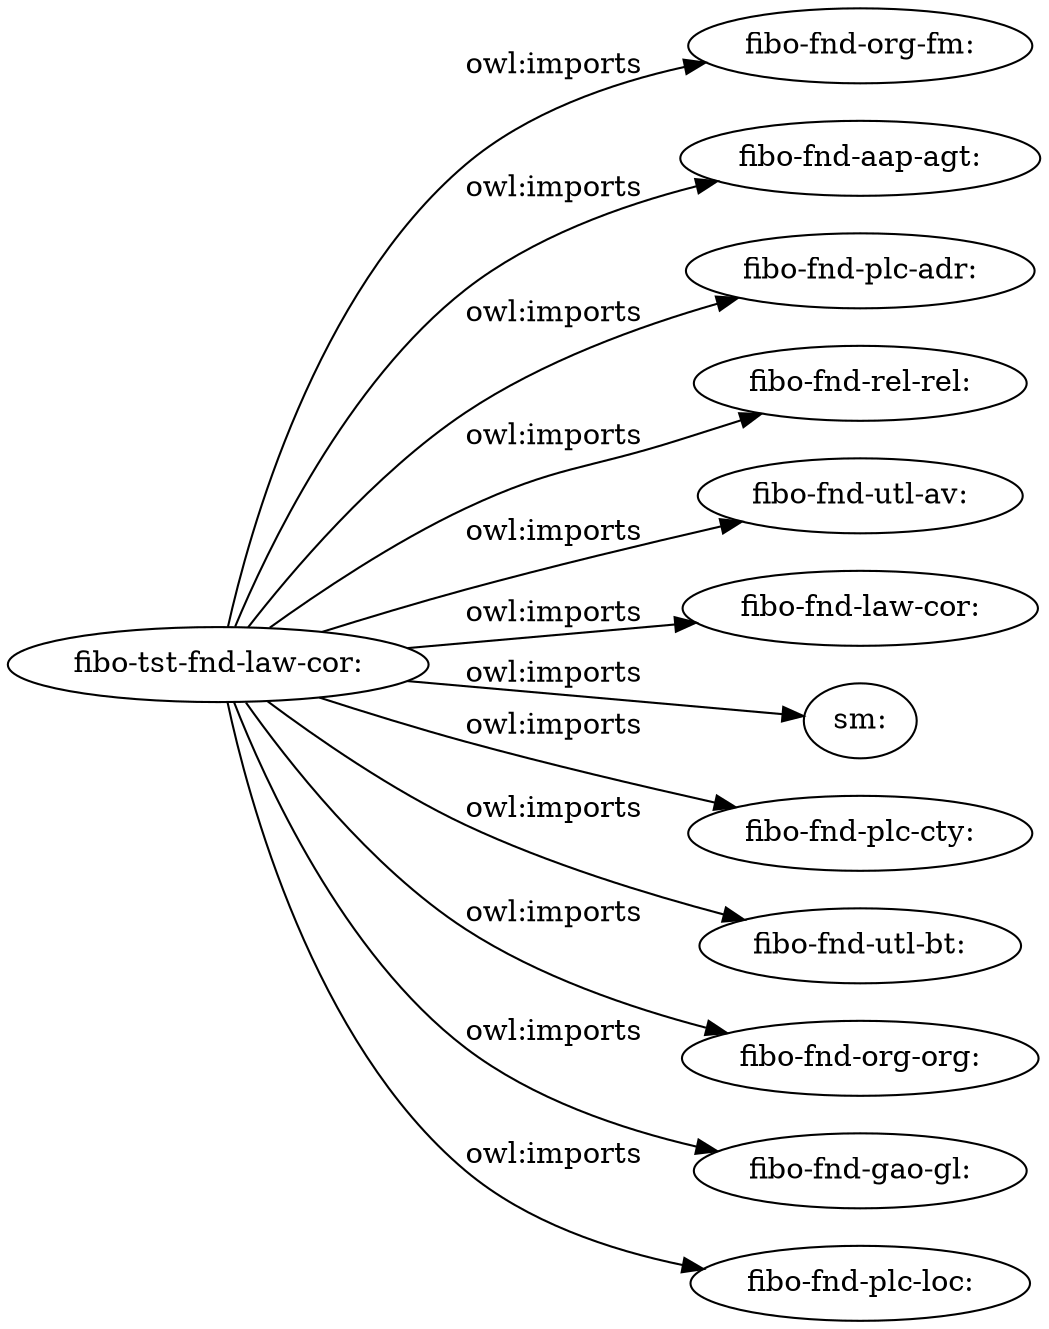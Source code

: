digraph ar2dtool_diagram { 
rankdir=LR;
size="1501"
	"fibo-tst-fnd-law-cor:" -> "fibo-fnd-org-fm:" [ label = "owl:imports" ];
	"fibo-tst-fnd-law-cor:" -> "fibo-fnd-aap-agt:" [ label = "owl:imports" ];
	"fibo-tst-fnd-law-cor:" -> "fibo-fnd-plc-adr:" [ label = "owl:imports" ];
	"fibo-tst-fnd-law-cor:" -> "fibo-fnd-rel-rel:" [ label = "owl:imports" ];
	"fibo-tst-fnd-law-cor:" -> "fibo-fnd-utl-av:" [ label = "owl:imports" ];
	"fibo-tst-fnd-law-cor:" -> "fibo-fnd-law-cor:" [ label = "owl:imports" ];
	"fibo-tst-fnd-law-cor:" -> "sm:" [ label = "owl:imports" ];
	"fibo-tst-fnd-law-cor:" -> "fibo-fnd-plc-cty:" [ label = "owl:imports" ];
	"fibo-tst-fnd-law-cor:" -> "fibo-fnd-utl-bt:" [ label = "owl:imports" ];
	"fibo-tst-fnd-law-cor:" -> "fibo-fnd-org-org:" [ label = "owl:imports" ];
	"fibo-tst-fnd-law-cor:" -> "fibo-fnd-gao-gl:" [ label = "owl:imports" ];
	"fibo-tst-fnd-law-cor:" -> "fibo-fnd-plc-loc:" [ label = "owl:imports" ];

}
